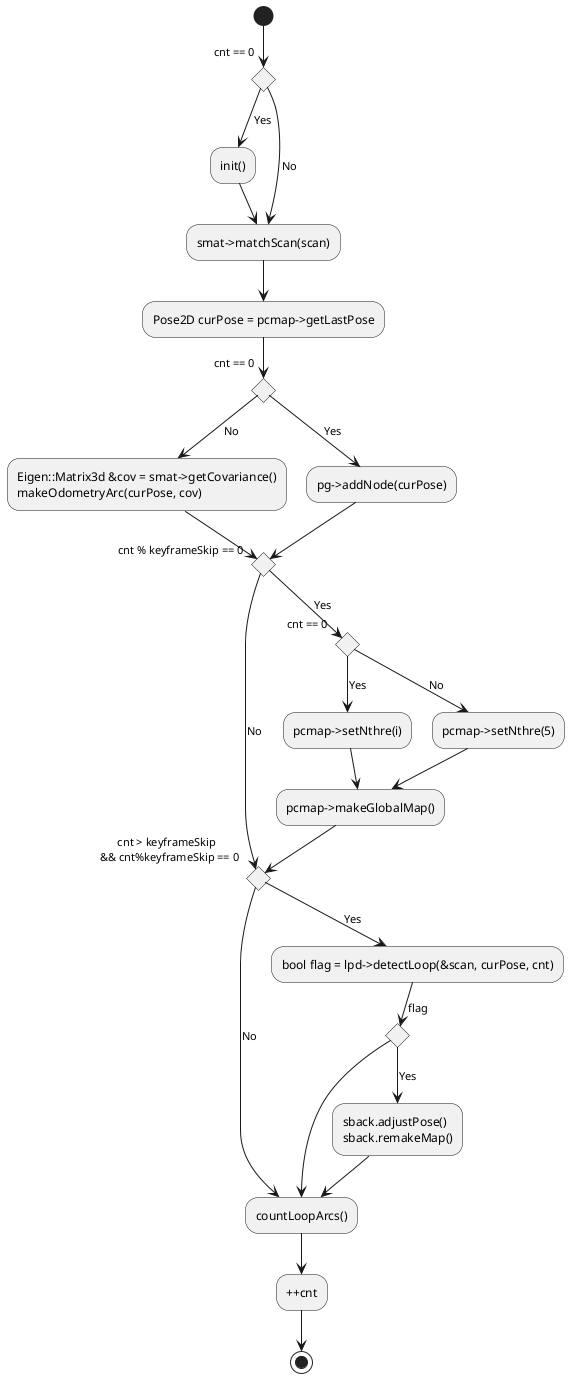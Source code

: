 @startuml

/'
    process current scan
    input: Scan2D &scan
'/

(*) --> if "cnt == 0" then
--> [Yes] "init()"
--> "smat->matchScan(scan)"
else
--> [No] "smat->matchScan(scan)"
--> "Pose2D curPose = pcmap->getLastPose"
--> if "cnt == 0" as if_cnt_0 then
--> [No] "Eigen::Matrix3d &cov = smat->getCovariance()
makeOdometryArc(curPose, cov)"
--> if "cnt % keyframeSkip == 0" as if_key then
else
if_cnt_0 --> [Yes] "pg->addNode(curPose)"
--> if_key
--> [No] if "cnt > keyframeSkip \n && cnt%keyframeSkip == 0" as if_cnt_key then
else
if_key --> [Yes] if "cnt == 0" then
--> [Yes] "pcmap->setNthre(i)"
--> "pcmap->makeGlobalMap()"
else
--> [No] "pcmap->setNthre(5)"
--> "pcmap->makeGlobalMap()"
--> if_cnt_key
--> [No] "countLoopArcs()"
else
if_cnt_key --> [Yes] "bool flag = lpd->detectLoop(&scan, curPose, cnt)"
--> if "flag" then
--> [Yes] "sback.adjustPose()
sback.remakeMap()"
--> "countLoopArcs()"
else
--> "countLoopArcs()"
--> "++cnt"
--> (*)

@enduml